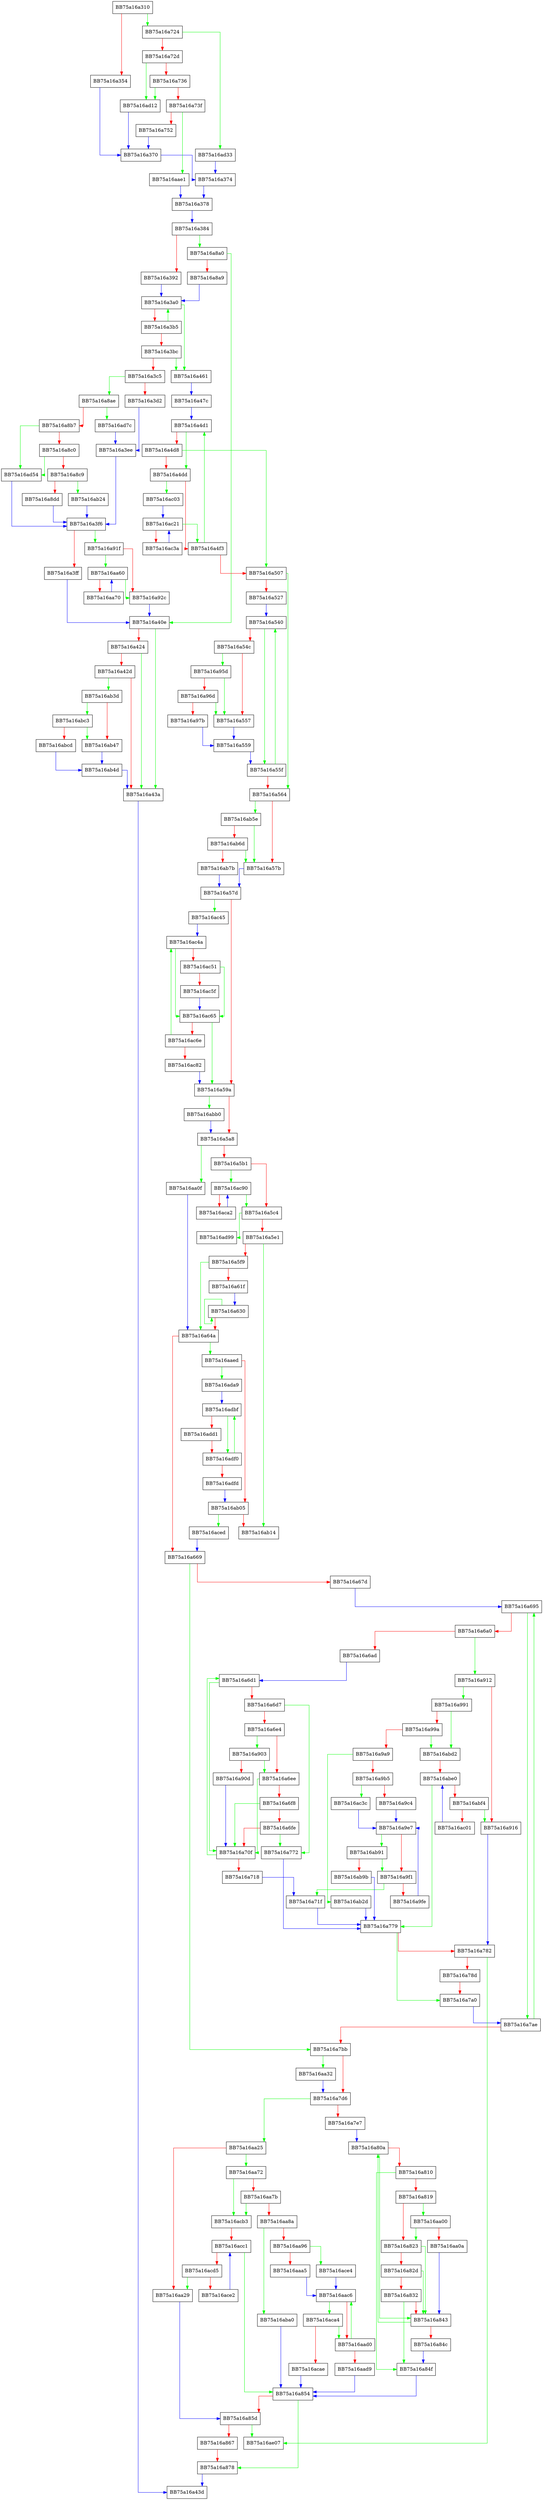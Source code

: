 digraph newkey {
  node [shape="box"];
  graph [splines=ortho];
  BB75a16a310 -> BB75a16a724 [color="green"];
  BB75a16a310 -> BB75a16a354 [color="red"];
  BB75a16a354 -> BB75a16a370 [color="blue"];
  BB75a16a370 -> BB75a16a374 [color="blue"];
  BB75a16a374 -> BB75a16a378 [color="blue"];
  BB75a16a378 -> BB75a16a384 [color="blue"];
  BB75a16a384 -> BB75a16a8a0 [color="green"];
  BB75a16a384 -> BB75a16a392 [color="red"];
  BB75a16a392 -> BB75a16a3a0 [color="blue"];
  BB75a16a3a0 -> BB75a16a461 [color="green"];
  BB75a16a3a0 -> BB75a16a3b5 [color="red"];
  BB75a16a3b5 -> BB75a16a3a0 [color="green"];
  BB75a16a3b5 -> BB75a16a3bc [color="red"];
  BB75a16a3bc -> BB75a16a461 [color="green"];
  BB75a16a3bc -> BB75a16a3c5 [color="red"];
  BB75a16a3c5 -> BB75a16a8ae [color="green"];
  BB75a16a3c5 -> BB75a16a3d2 [color="red"];
  BB75a16a3d2 -> BB75a16a3ee [color="blue"];
  BB75a16a3ee -> BB75a16a3f6 [color="blue"];
  BB75a16a3f6 -> BB75a16a91f [color="green"];
  BB75a16a3f6 -> BB75a16a3ff [color="red"];
  BB75a16a3ff -> BB75a16a40e [color="blue"];
  BB75a16a40e -> BB75a16a43a [color="green"];
  BB75a16a40e -> BB75a16a424 [color="red"];
  BB75a16a424 -> BB75a16a43a [color="green"];
  BB75a16a424 -> BB75a16a42d [color="red"];
  BB75a16a42d -> BB75a16ab3d [color="green"];
  BB75a16a42d -> BB75a16a43a [color="red"];
  BB75a16a43a -> BB75a16a43d [color="blue"];
  BB75a16a461 -> BB75a16a47c [color="blue"];
  BB75a16a47c -> BB75a16a4d1 [color="blue"];
  BB75a16a4d1 -> BB75a16a4dd [color="green"];
  BB75a16a4d1 -> BB75a16a4d8 [color="red"];
  BB75a16a4d8 -> BB75a16a507 [color="green"];
  BB75a16a4d8 -> BB75a16a4dd [color="red"];
  BB75a16a4dd -> BB75a16ac03 [color="green"];
  BB75a16a4dd -> BB75a16a4f3 [color="red"];
  BB75a16a4f3 -> BB75a16a4d1 [color="green"];
  BB75a16a4f3 -> BB75a16a507 [color="red"];
  BB75a16a507 -> BB75a16a564 [color="green"];
  BB75a16a507 -> BB75a16a527 [color="red"];
  BB75a16a527 -> BB75a16a540 [color="blue"];
  BB75a16a540 -> BB75a16a55f [color="green"];
  BB75a16a540 -> BB75a16a54c [color="red"];
  BB75a16a54c -> BB75a16a95d [color="green"];
  BB75a16a54c -> BB75a16a557 [color="red"];
  BB75a16a557 -> BB75a16a559 [color="blue"];
  BB75a16a559 -> BB75a16a55f [color="blue"];
  BB75a16a55f -> BB75a16a540 [color="green"];
  BB75a16a55f -> BB75a16a564 [color="red"];
  BB75a16a564 -> BB75a16ab5e [color="green"];
  BB75a16a564 -> BB75a16a57b [color="red"];
  BB75a16a57b -> BB75a16a57d [color="blue"];
  BB75a16a57d -> BB75a16ac45 [color="green"];
  BB75a16a57d -> BB75a16a59a [color="red"];
  BB75a16a59a -> BB75a16abb0 [color="green"];
  BB75a16a59a -> BB75a16a5a8 [color="red"];
  BB75a16a5a8 -> BB75a16aa0f [color="green"];
  BB75a16a5a8 -> BB75a16a5b1 [color="red"];
  BB75a16a5b1 -> BB75a16ac90 [color="green"];
  BB75a16a5b1 -> BB75a16a5c4 [color="red"];
  BB75a16a5c4 -> BB75a16ad99 [color="green"];
  BB75a16a5c4 -> BB75a16a5e1 [color="red"];
  BB75a16a5e1 -> BB75a16ab14 [color="green"];
  BB75a16a5e1 -> BB75a16a5f9 [color="red"];
  BB75a16a5f9 -> BB75a16a64a [color="green"];
  BB75a16a5f9 -> BB75a16a61f [color="red"];
  BB75a16a61f -> BB75a16a630 [color="blue"];
  BB75a16a630 -> BB75a16a630 [color="green"];
  BB75a16a630 -> BB75a16a64a [color="red"];
  BB75a16a64a -> BB75a16aaed [color="green"];
  BB75a16a64a -> BB75a16a669 [color="red"];
  BB75a16a669 -> BB75a16a7bb [color="green"];
  BB75a16a669 -> BB75a16a67d [color="red"];
  BB75a16a67d -> BB75a16a695 [color="blue"];
  BB75a16a695 -> BB75a16a7ae [color="green"];
  BB75a16a695 -> BB75a16a6a0 [color="red"];
  BB75a16a6a0 -> BB75a16a912 [color="green"];
  BB75a16a6a0 -> BB75a16a6ad [color="red"];
  BB75a16a6ad -> BB75a16a6d1 [color="blue"];
  BB75a16a6d1 -> BB75a16a70f [color="green"];
  BB75a16a6d1 -> BB75a16a6d7 [color="red"];
  BB75a16a6d7 -> BB75a16a772 [color="green"];
  BB75a16a6d7 -> BB75a16a6e4 [color="red"];
  BB75a16a6e4 -> BB75a16a903 [color="green"];
  BB75a16a6e4 -> BB75a16a6ee [color="red"];
  BB75a16a6ee -> BB75a16a70f [color="green"];
  BB75a16a6ee -> BB75a16a6f8 [color="red"];
  BB75a16a6f8 -> BB75a16a70f [color="green"];
  BB75a16a6f8 -> BB75a16a6fe [color="red"];
  BB75a16a6fe -> BB75a16a772 [color="green"];
  BB75a16a6fe -> BB75a16a70f [color="red"];
  BB75a16a70f -> BB75a16a6d1 [color="green"];
  BB75a16a70f -> BB75a16a718 [color="red"];
  BB75a16a718 -> BB75a16a71f [color="blue"];
  BB75a16a71f -> BB75a16a779 [color="blue"];
  BB75a16a724 -> BB75a16ad33 [color="green"];
  BB75a16a724 -> BB75a16a72d [color="red"];
  BB75a16a72d -> BB75a16ad12 [color="green"];
  BB75a16a72d -> BB75a16a736 [color="red"];
  BB75a16a736 -> BB75a16ad12 [color="green"];
  BB75a16a736 -> BB75a16a73f [color="red"];
  BB75a16a73f -> BB75a16aae1 [color="green"];
  BB75a16a73f -> BB75a16a752 [color="red"];
  BB75a16a752 -> BB75a16a370 [color="blue"];
  BB75a16a772 -> BB75a16a779 [color="blue"];
  BB75a16a779 -> BB75a16a7a0 [color="green"];
  BB75a16a779 -> BB75a16a782 [color="red"];
  BB75a16a782 -> BB75a16ae07 [color="green"];
  BB75a16a782 -> BB75a16a78d [color="red"];
  BB75a16a78d -> BB75a16a7a0 [color="red"];
  BB75a16a7a0 -> BB75a16a7ae [color="blue"];
  BB75a16a7ae -> BB75a16a695 [color="green"];
  BB75a16a7ae -> BB75a16a7bb [color="red"];
  BB75a16a7bb -> BB75a16aa32 [color="green"];
  BB75a16a7bb -> BB75a16a7d6 [color="red"];
  BB75a16a7d6 -> BB75a16aa25 [color="green"];
  BB75a16a7d6 -> BB75a16a7e7 [color="red"];
  BB75a16a7e7 -> BB75a16a80a [color="blue"];
  BB75a16a80a -> BB75a16a843 [color="green"];
  BB75a16a80a -> BB75a16a810 [color="red"];
  BB75a16a810 -> BB75a16a84f [color="green"];
  BB75a16a810 -> BB75a16a819 [color="red"];
  BB75a16a819 -> BB75a16aa00 [color="green"];
  BB75a16a819 -> BB75a16a823 [color="red"];
  BB75a16a823 -> BB75a16a843 [color="green"];
  BB75a16a823 -> BB75a16a82d [color="red"];
  BB75a16a82d -> BB75a16a843 [color="green"];
  BB75a16a82d -> BB75a16a832 [color="red"];
  BB75a16a832 -> BB75a16a84f [color="green"];
  BB75a16a832 -> BB75a16a843 [color="red"];
  BB75a16a843 -> BB75a16a80a [color="green"];
  BB75a16a843 -> BB75a16a84c [color="red"];
  BB75a16a84c -> BB75a16a84f [color="blue"];
  BB75a16a84f -> BB75a16a854 [color="blue"];
  BB75a16a854 -> BB75a16a878 [color="green"];
  BB75a16a854 -> BB75a16a85d [color="red"];
  BB75a16a85d -> BB75a16ae07 [color="green"];
  BB75a16a85d -> BB75a16a867 [color="red"];
  BB75a16a867 -> BB75a16a878 [color="red"];
  BB75a16a878 -> BB75a16a43d [color="blue"];
  BB75a16a8a0 -> BB75a16a40e [color="green"];
  BB75a16a8a0 -> BB75a16a8a9 [color="red"];
  BB75a16a8a9 -> BB75a16a3a0 [color="blue"];
  BB75a16a8ae -> BB75a16ad7c [color="green"];
  BB75a16a8ae -> BB75a16a8b7 [color="red"];
  BB75a16a8b7 -> BB75a16ad54 [color="green"];
  BB75a16a8b7 -> BB75a16a8c0 [color="red"];
  BB75a16a8c0 -> BB75a16ad54 [color="green"];
  BB75a16a8c0 -> BB75a16a8c9 [color="red"];
  BB75a16a8c9 -> BB75a16ab24 [color="green"];
  BB75a16a8c9 -> BB75a16a8dd [color="red"];
  BB75a16a8dd -> BB75a16a3f6 [color="blue"];
  BB75a16a903 -> BB75a16a6ee [color="green"];
  BB75a16a903 -> BB75a16a90d [color="red"];
  BB75a16a90d -> BB75a16a70f [color="blue"];
  BB75a16a912 -> BB75a16a991 [color="green"];
  BB75a16a912 -> BB75a16a916 [color="red"];
  BB75a16a916 -> BB75a16a782 [color="blue"];
  BB75a16a91f -> BB75a16aa60 [color="green"];
  BB75a16a91f -> BB75a16a92c [color="red"];
  BB75a16a92c -> BB75a16a40e [color="blue"];
  BB75a16a95d -> BB75a16a557 [color="green"];
  BB75a16a95d -> BB75a16a96d [color="red"];
  BB75a16a96d -> BB75a16a557 [color="green"];
  BB75a16a96d -> BB75a16a97b [color="red"];
  BB75a16a97b -> BB75a16a559 [color="blue"];
  BB75a16a991 -> BB75a16abd2 [color="green"];
  BB75a16a991 -> BB75a16a99a [color="red"];
  BB75a16a99a -> BB75a16abd2 [color="green"];
  BB75a16a99a -> BB75a16a9a9 [color="red"];
  BB75a16a9a9 -> BB75a16ab2d [color="green"];
  BB75a16a9a9 -> BB75a16a9b5 [color="red"];
  BB75a16a9b5 -> BB75a16ac3c [color="green"];
  BB75a16a9b5 -> BB75a16a9c4 [color="red"];
  BB75a16a9c4 -> BB75a16a9e7 [color="blue"];
  BB75a16a9e7 -> BB75a16ab91 [color="green"];
  BB75a16a9e7 -> BB75a16a9f1 [color="red"];
  BB75a16a9f1 -> BB75a16a71f [color="green"];
  BB75a16a9f1 -> BB75a16a9fe [color="red"];
  BB75a16a9fe -> BB75a16a9e7 [color="blue"];
  BB75a16aa00 -> BB75a16a823 [color="green"];
  BB75a16aa00 -> BB75a16aa0a [color="red"];
  BB75a16aa0a -> BB75a16a843 [color="blue"];
  BB75a16aa0f -> BB75a16a64a [color="blue"];
  BB75a16aa25 -> BB75a16aa72 [color="green"];
  BB75a16aa25 -> BB75a16aa29 [color="red"];
  BB75a16aa29 -> BB75a16a85d [color="blue"];
  BB75a16aa32 -> BB75a16a7d6 [color="blue"];
  BB75a16aa60 -> BB75a16a92c [color="green"];
  BB75a16aa60 -> BB75a16aa70 [color="red"];
  BB75a16aa70 -> BB75a16aa60 [color="blue"];
  BB75a16aa72 -> BB75a16acb3 [color="green"];
  BB75a16aa72 -> BB75a16aa7b [color="red"];
  BB75a16aa7b -> BB75a16acb3 [color="green"];
  BB75a16aa7b -> BB75a16aa8a [color="red"];
  BB75a16aa8a -> BB75a16aba0 [color="green"];
  BB75a16aa8a -> BB75a16aa96 [color="red"];
  BB75a16aa96 -> BB75a16ace4 [color="green"];
  BB75a16aa96 -> BB75a16aaa5 [color="red"];
  BB75a16aaa5 -> BB75a16aac6 [color="blue"];
  BB75a16aac6 -> BB75a16aca4 [color="green"];
  BB75a16aac6 -> BB75a16aad0 [color="red"];
  BB75a16aad0 -> BB75a16aac6 [color="green"];
  BB75a16aad0 -> BB75a16aad9 [color="red"];
  BB75a16aad9 -> BB75a16a854 [color="blue"];
  BB75a16aae1 -> BB75a16a378 [color="blue"];
  BB75a16aaed -> BB75a16ada9 [color="green"];
  BB75a16aaed -> BB75a16ab05 [color="red"];
  BB75a16ab05 -> BB75a16aced [color="green"];
  BB75a16ab05 -> BB75a16ab14 [color="red"];
  BB75a16ab24 -> BB75a16a3f6 [color="blue"];
  BB75a16ab2d -> BB75a16a779 [color="blue"];
  BB75a16ab3d -> BB75a16abc3 [color="green"];
  BB75a16ab3d -> BB75a16ab47 [color="red"];
  BB75a16ab47 -> BB75a16ab4d [color="blue"];
  BB75a16ab4d -> BB75a16a43a [color="blue"];
  BB75a16ab5e -> BB75a16a57b [color="green"];
  BB75a16ab5e -> BB75a16ab6d [color="red"];
  BB75a16ab6d -> BB75a16a57b [color="green"];
  BB75a16ab6d -> BB75a16ab7b [color="red"];
  BB75a16ab7b -> BB75a16a57d [color="blue"];
  BB75a16ab91 -> BB75a16a9f1 [color="green"];
  BB75a16ab91 -> BB75a16ab9b [color="red"];
  BB75a16ab9b -> BB75a16a779 [color="blue"];
  BB75a16aba0 -> BB75a16a854 [color="blue"];
  BB75a16abb0 -> BB75a16a5a8 [color="blue"];
  BB75a16abc3 -> BB75a16ab47 [color="green"];
  BB75a16abc3 -> BB75a16abcd [color="red"];
  BB75a16abcd -> BB75a16ab4d [color="blue"];
  BB75a16abd2 -> BB75a16abe0 [color="red"];
  BB75a16abe0 -> BB75a16a779 [color="green"];
  BB75a16abe0 -> BB75a16abf4 [color="red"];
  BB75a16abf4 -> BB75a16a916 [color="green"];
  BB75a16abf4 -> BB75a16ac01 [color="red"];
  BB75a16ac01 -> BB75a16abe0 [color="blue"];
  BB75a16ac03 -> BB75a16ac21 [color="blue"];
  BB75a16ac21 -> BB75a16a4f3 [color="green"];
  BB75a16ac21 -> BB75a16ac3a [color="red"];
  BB75a16ac3a -> BB75a16ac21 [color="blue"];
  BB75a16ac3c -> BB75a16a9e7 [color="blue"];
  BB75a16ac45 -> BB75a16ac4a [color="blue"];
  BB75a16ac4a -> BB75a16ac65 [color="green"];
  BB75a16ac4a -> BB75a16ac51 [color="red"];
  BB75a16ac51 -> BB75a16ac65 [color="green"];
  BB75a16ac51 -> BB75a16ac5f [color="red"];
  BB75a16ac5f -> BB75a16ac65 [color="blue"];
  BB75a16ac65 -> BB75a16a59a [color="green"];
  BB75a16ac65 -> BB75a16ac6e [color="red"];
  BB75a16ac6e -> BB75a16ac4a [color="green"];
  BB75a16ac6e -> BB75a16ac82 [color="red"];
  BB75a16ac82 -> BB75a16a59a [color="blue"];
  BB75a16ac90 -> BB75a16a5c4 [color="green"];
  BB75a16ac90 -> BB75a16aca2 [color="red"];
  BB75a16aca2 -> BB75a16ac90 [color="blue"];
  BB75a16aca4 -> BB75a16aad0 [color="green"];
  BB75a16aca4 -> BB75a16acae [color="red"];
  BB75a16acae -> BB75a16a854 [color="blue"];
  BB75a16acb3 -> BB75a16acc1 [color="red"];
  BB75a16acc1 -> BB75a16a854 [color="green"];
  BB75a16acc1 -> BB75a16acd5 [color="red"];
  BB75a16acd5 -> BB75a16aa29 [color="green"];
  BB75a16acd5 -> BB75a16ace2 [color="red"];
  BB75a16ace2 -> BB75a16acc1 [color="blue"];
  BB75a16ace4 -> BB75a16aac6 [color="blue"];
  BB75a16aced -> BB75a16a669 [color="blue"];
  BB75a16ad12 -> BB75a16a370 [color="blue"];
  BB75a16ad33 -> BB75a16a374 [color="blue"];
  BB75a16ad54 -> BB75a16a3f6 [color="blue"];
  BB75a16ad7c -> BB75a16a3ee [color="blue"];
  BB75a16ada9 -> BB75a16adbf [color="blue"];
  BB75a16adbf -> BB75a16adf0 [color="green"];
  BB75a16adbf -> BB75a16add1 [color="red"];
  BB75a16add1 -> BB75a16adf0 [color="red"];
  BB75a16adf0 -> BB75a16adbf [color="green"];
  BB75a16adf0 -> BB75a16adfd [color="red"];
  BB75a16adfd -> BB75a16ab05 [color="blue"];
}